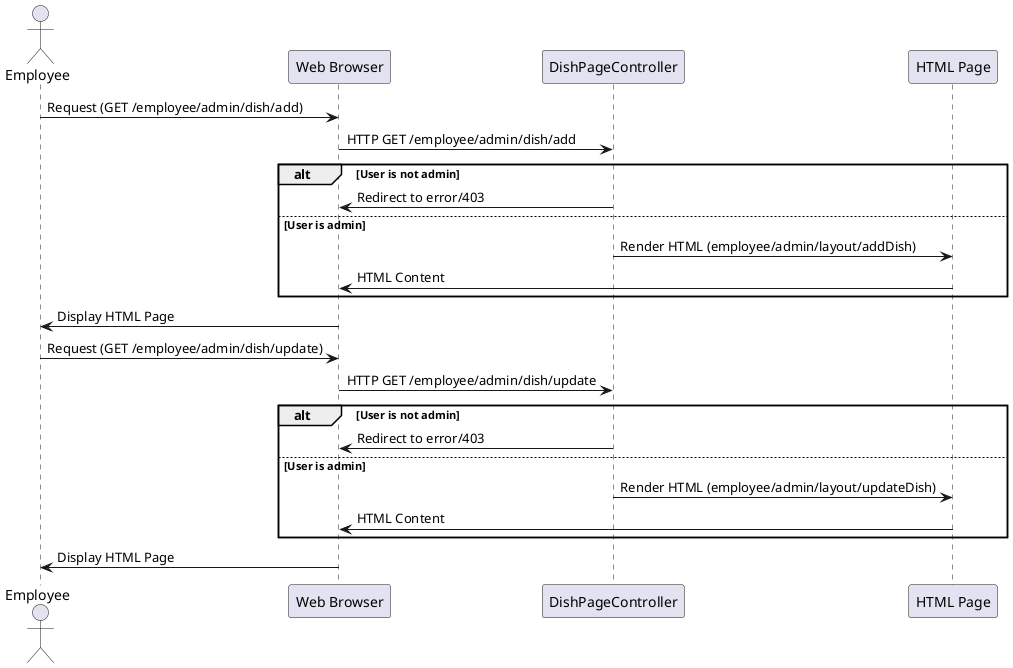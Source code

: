 @startuml
actor Employee
participant "Web Browser" as Browser
participant "DishPageController" as Controller
participant "HTML Page" as Page

Employee -> Browser: Request (GET /employee/admin/dish/add)
Browser -> Controller: HTTP GET /employee/admin/dish/add
alt User is not admin
    Controller -> Browser: Redirect to error/403
else User is admin
    Controller -> Page: Render HTML (employee/admin/layout/addDish)
    Page -> Browser: HTML Content
end
Browser -> Employee: Display HTML Page

Employee -> Browser: Request (GET /employee/admin/dish/update)
Browser -> Controller: HTTP GET /employee/admin/dish/update
alt User is not admin
    Controller -> Browser: Redirect to error/403
else User is admin
    Controller -> Page: Render HTML (employee/admin/layout/updateDish)
    Page -> Browser: HTML Content
end
Browser -> Employee: Display HTML Page
@enduml